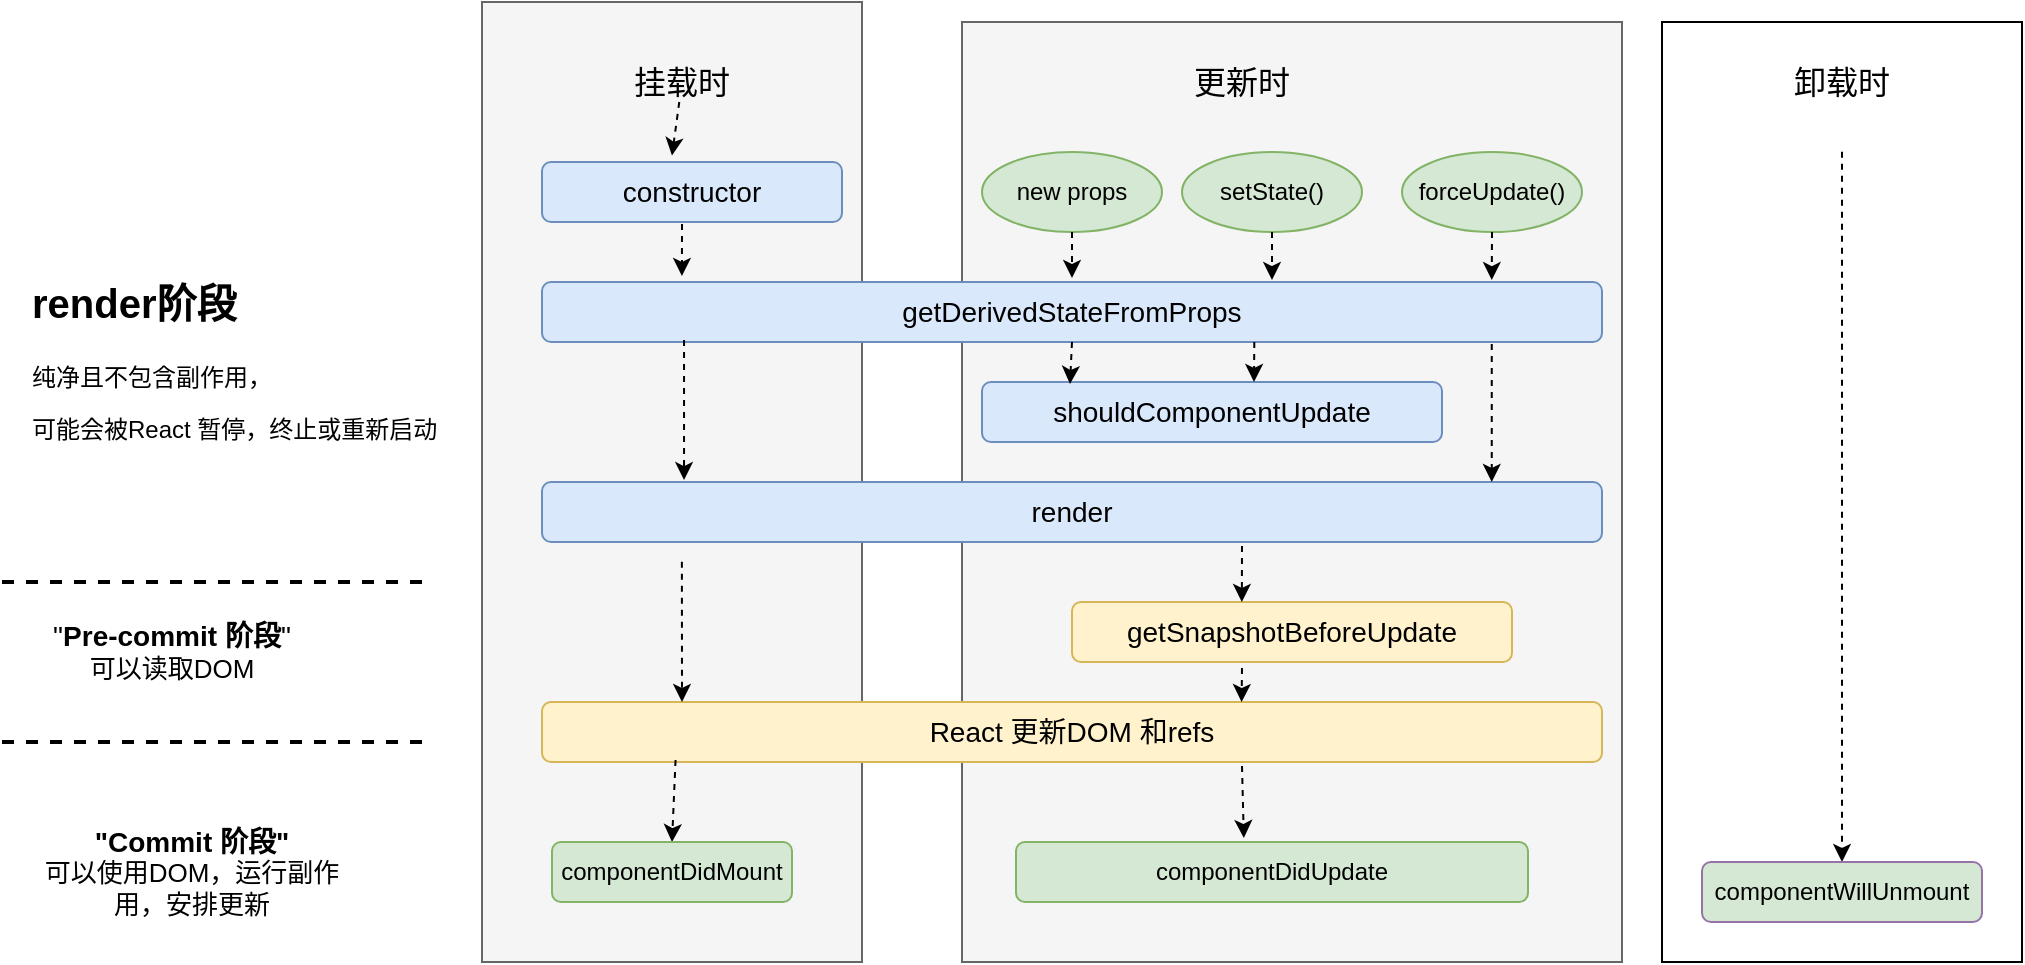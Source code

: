 <mxfile version="13.10.9" type="device"><diagram id="4ehPyMZQq44ooc4btYJ0" name="Page-1"><mxGraphModel dx="1533" dy="571" grid="1" gridSize="10" guides="1" tooltips="1" connect="1" arrows="1" fold="1" page="1" pageScale="1" pageWidth="827" pageHeight="1169" math="0" shadow="0"><root><mxCell id="0"/><mxCell id="1" parent="0"/><mxCell id="yCZVVjAX5-MDmzEpM9Pp-1" value="" style="rounded=0;whiteSpace=wrap;html=1;fillColor=#f5f5f5;strokeColor=#666666;fontColor=#333333;" vertex="1" parent="1"><mxGeometry x="90" y="70" width="190" height="480" as="geometry"/></mxCell><mxCell id="yCZVVjAX5-MDmzEpM9Pp-2" value="" style="rounded=0;whiteSpace=wrap;html=1;fillColor=#f5f5f5;strokeColor=#666666;fontColor=#333333;" vertex="1" parent="1"><mxGeometry x="330" y="80" width="330" height="470" as="geometry"/></mxCell><mxCell id="yCZVVjAX5-MDmzEpM9Pp-3" value="" style="rounded=0;whiteSpace=wrap;html=1;fillColor=none;" vertex="1" parent="1"><mxGeometry x="680" y="80" width="180" height="470" as="geometry"/></mxCell><mxCell id="yCZVVjAX5-MDmzEpM9Pp-4" value="&lt;font style=&quot;font-size: 16px&quot;&gt;挂载时&lt;/font&gt;" style="text;html=1;strokeColor=none;fillColor=none;align=center;verticalAlign=middle;whiteSpace=wrap;rounded=0;" vertex="1" parent="1"><mxGeometry x="140" y="100" width="100" height="20" as="geometry"/></mxCell><mxCell id="yCZVVjAX5-MDmzEpM9Pp-5" value="&lt;font style=&quot;font-size: 16px&quot;&gt;更新时&lt;/font&gt;" style="text;html=1;strokeColor=none;fillColor=none;align=center;verticalAlign=middle;whiteSpace=wrap;rounded=0;" vertex="1" parent="1"><mxGeometry x="420" y="100" width="100" height="20" as="geometry"/></mxCell><mxCell id="yCZVVjAX5-MDmzEpM9Pp-6" value="&lt;font style=&quot;font-size: 16px&quot;&gt;卸载时&lt;/font&gt;" style="text;html=1;strokeColor=none;fillColor=none;align=center;verticalAlign=middle;whiteSpace=wrap;rounded=0;" vertex="1" parent="1"><mxGeometry x="720" y="100" width="100" height="20" as="geometry"/></mxCell><mxCell id="yCZVVjAX5-MDmzEpM9Pp-7" value="&lt;font style=&quot;font-size: 14px&quot;&gt;constructor&lt;/font&gt;" style="rounded=1;whiteSpace=wrap;html=1;fillColor=#dae8fc;strokeColor=#6c8ebf;" vertex="1" parent="1"><mxGeometry x="120" y="150" width="150" height="30" as="geometry"/></mxCell><mxCell id="yCZVVjAX5-MDmzEpM9Pp-8" value="&lt;font style=&quot;font-size: 14px&quot;&gt;getDerivedStateFromProps&lt;/font&gt;" style="rounded=1;whiteSpace=wrap;html=1;fillColor=#dae8fc;strokeColor=#6c8ebf;" vertex="1" parent="1"><mxGeometry x="120" y="210" width="530" height="30" as="geometry"/></mxCell><mxCell id="yCZVVjAX5-MDmzEpM9Pp-11" value="new props" style="ellipse;whiteSpace=wrap;html=1;fillColor=#d5e8d4;strokeColor=#82b366;" vertex="1" parent="1"><mxGeometry x="340" y="145" width="90" height="40" as="geometry"/></mxCell><mxCell id="yCZVVjAX5-MDmzEpM9Pp-12" value="setState()" style="ellipse;whiteSpace=wrap;html=1;fillColor=#d5e8d4;strokeColor=#82b366;" vertex="1" parent="1"><mxGeometry x="440" y="145" width="90" height="40" as="geometry"/></mxCell><mxCell id="yCZVVjAX5-MDmzEpM9Pp-13" value="forceUpdate()" style="ellipse;whiteSpace=wrap;html=1;fillColor=#d5e8d4;strokeColor=#82b366;" vertex="1" parent="1"><mxGeometry x="550" y="145" width="90" height="40" as="geometry"/></mxCell><mxCell id="yCZVVjAX5-MDmzEpM9Pp-14" value="" style="endArrow=classic;html=1;exitX=0.5;exitY=1;exitDx=0;exitDy=0;entryX=0.896;entryY=-0.033;entryDx=0;entryDy=0;entryPerimeter=0;dashed=1;" edge="1" parent="1" source="yCZVVjAX5-MDmzEpM9Pp-13" target="yCZVVjAX5-MDmzEpM9Pp-8"><mxGeometry width="50" height="50" relative="1" as="geometry"><mxPoint x="460" y="330" as="sourcePoint"/><mxPoint x="510" y="280" as="targetPoint"/></mxGeometry></mxCell><mxCell id="yCZVVjAX5-MDmzEpM9Pp-16" value="" style="endArrow=classic;html=1;exitX=0.5;exitY=1;exitDx=0;exitDy=0;dashed=1;" edge="1" parent="1" source="yCZVVjAX5-MDmzEpM9Pp-12"><mxGeometry width="50" height="50" relative="1" as="geometry"><mxPoint x="605" y="195" as="sourcePoint"/><mxPoint x="485" y="209" as="targetPoint"/></mxGeometry></mxCell><mxCell id="yCZVVjAX5-MDmzEpM9Pp-17" value="" style="endArrow=classic;html=1;exitX=0.5;exitY=1;exitDx=0;exitDy=0;dashed=1;" edge="1" parent="1" source="yCZVVjAX5-MDmzEpM9Pp-11"><mxGeometry width="50" height="50" relative="1" as="geometry"><mxPoint x="495" y="195" as="sourcePoint"/><mxPoint x="385" y="208" as="targetPoint"/></mxGeometry></mxCell><mxCell id="yCZVVjAX5-MDmzEpM9Pp-18" value="&lt;font style=&quot;font-size: 14px&quot;&gt;render&lt;/font&gt;" style="rounded=1;whiteSpace=wrap;html=1;fillColor=#dae8fc;strokeColor=#6c8ebf;" vertex="1" parent="1"><mxGeometry x="120" y="310" width="530" height="30" as="geometry"/></mxCell><mxCell id="yCZVVjAX5-MDmzEpM9Pp-19" value="&lt;font style=&quot;font-size: 14px&quot;&gt;React 更新DOM 和refs&lt;/font&gt;" style="rounded=1;whiteSpace=wrap;html=1;fillColor=#fff2cc;strokeColor=#d6b656;" vertex="1" parent="1"><mxGeometry x="120" y="420" width="530" height="30" as="geometry"/></mxCell><mxCell id="yCZVVjAX5-MDmzEpM9Pp-20" value="" style="endArrow=classic;html=1;dashed=1;entryX=0.5;entryY=0.16;entryDx=0;entryDy=0;entryPerimeter=0;" edge="1" parent="1" source="yCZVVjAX5-MDmzEpM9Pp-4" target="yCZVVjAX5-MDmzEpM9Pp-1"><mxGeometry width="50" height="50" relative="1" as="geometry"><mxPoint x="350" y="300" as="sourcePoint"/><mxPoint x="400" y="250" as="targetPoint"/></mxGeometry></mxCell><mxCell id="yCZVVjAX5-MDmzEpM9Pp-22" value="" style="endArrow=classic;html=1;dashed=1;entryX=0.132;entryY=-0.1;entryDx=0;entryDy=0;entryPerimeter=0;" edge="1" parent="1" target="yCZVVjAX5-MDmzEpM9Pp-8"><mxGeometry width="50" height="50" relative="1" as="geometry"><mxPoint x="190" y="181" as="sourcePoint"/><mxPoint x="180" y="211" as="targetPoint"/></mxGeometry></mxCell><mxCell id="yCZVVjAX5-MDmzEpM9Pp-23" value="" style="endArrow=classic;html=1;dashed=1;exitX=0.134;exitY=0.967;exitDx=0;exitDy=0;exitPerimeter=0;entryX=0.134;entryY=-0.033;entryDx=0;entryDy=0;entryPerimeter=0;" edge="1" parent="1" source="yCZVVjAX5-MDmzEpM9Pp-8" target="yCZVVjAX5-MDmzEpM9Pp-18"><mxGeometry width="50" height="50" relative="1" as="geometry"><mxPoint x="205" y="190" as="sourcePoint"/><mxPoint x="206" y="221" as="targetPoint"/></mxGeometry></mxCell><mxCell id="yCZVVjAX5-MDmzEpM9Pp-24" value="" style="endArrow=classic;html=1;dashed=1;exitX=0.526;exitY=0.583;exitDx=0;exitDy=0;exitPerimeter=0;" edge="1" parent="1" source="yCZVVjAX5-MDmzEpM9Pp-1"><mxGeometry width="50" height="50" relative="1" as="geometry"><mxPoint x="189.5" y="370" as="sourcePoint"/><mxPoint x="190" y="420" as="targetPoint"/></mxGeometry></mxCell><mxCell id="yCZVVjAX5-MDmzEpM9Pp-25" value="" style="endArrow=classic;html=1;dashed=1;exitX=0.126;exitY=0.967;exitDx=0;exitDy=0;exitPerimeter=0;entryX=0.5;entryY=0;entryDx=0;entryDy=0;" edge="1" parent="1" source="yCZVVjAX5-MDmzEpM9Pp-19" target="yCZVVjAX5-MDmzEpM9Pp-26"><mxGeometry width="50" height="50" relative="1" as="geometry"><mxPoint x="189" y="430" as="sourcePoint"/><mxPoint x="189" y="460" as="targetPoint"/><Array as="points"/></mxGeometry></mxCell><mxCell id="yCZVVjAX5-MDmzEpM9Pp-26" value="componentDidMount" style="rounded=1;whiteSpace=wrap;html=1;strokeColor=#82b366;fillColor=#d5e8d4;" vertex="1" parent="1"><mxGeometry x="125" y="490" width="120" height="30" as="geometry"/></mxCell><mxCell id="yCZVVjAX5-MDmzEpM9Pp-27" value="&lt;h1&gt;&lt;font style=&quot;font-size: 20px&quot;&gt;render阶段&lt;/font&gt;&lt;/h1&gt;&lt;p&gt;纯净且不包含副作用，&lt;/p&gt;&lt;p&gt;&lt;span&gt;可能会被React 暂停，终止或重新启动&lt;/span&gt;&lt;/p&gt;" style="text;html=1;strokeColor=none;fillColor=none;spacing=5;spacingTop=-20;whiteSpace=wrap;overflow=hidden;rounded=0;" vertex="1" parent="1"><mxGeometry x="-140" y="200" width="230" height="120" as="geometry"/></mxCell><mxCell id="yCZVVjAX5-MDmzEpM9Pp-28" value="" style="endArrow=none;dashed=1;html=1;strokeWidth=2;" edge="1" parent="1"><mxGeometry width="50" height="50" relative="1" as="geometry"><mxPoint x="-150" y="360" as="sourcePoint"/><mxPoint x="60" y="360" as="targetPoint"/></mxGeometry></mxCell><mxCell id="yCZVVjAX5-MDmzEpM9Pp-29" value="" style="endArrow=none;dashed=1;html=1;strokeWidth=2;" edge="1" parent="1"><mxGeometry width="50" height="50" relative="1" as="geometry"><mxPoint x="-150" y="440" as="sourcePoint"/><mxPoint x="60" y="440" as="targetPoint"/></mxGeometry></mxCell><mxCell id="yCZVVjAX5-MDmzEpM9Pp-30" value="&lt;font&gt;&lt;span style=&quot;font-size: 14px&quot;&gt;&quot;&lt;/span&gt;&lt;b style=&quot;font-size: 14px&quot;&gt;Pre-commit 阶段&lt;/b&gt;&lt;span style=&quot;font-size: 14px&quot;&gt;&quot;&lt;/span&gt;&lt;br&gt;&lt;font style=&quot;font-size: 13px&quot;&gt;可以读取DOM&lt;/font&gt;&lt;/font&gt;" style="text;html=1;strokeColor=none;fillColor=none;align=center;verticalAlign=middle;whiteSpace=wrap;rounded=0;" vertex="1" parent="1"><mxGeometry x="-150" y="370" width="170" height="50" as="geometry"/></mxCell><mxCell id="yCZVVjAX5-MDmzEpM9Pp-31" value="&lt;font&gt;&lt;span style=&quot;font-size: 14px&quot;&gt;&lt;b&gt;&quot;Commit 阶段&quot;&lt;/b&gt;&lt;/span&gt;&lt;br&gt;&lt;font style=&quot;font-size: 13px&quot;&gt;可以使用DOM，运行副作用，安排更新&lt;/font&gt;&lt;/font&gt;" style="text;html=1;strokeColor=none;fillColor=none;align=center;verticalAlign=middle;whiteSpace=wrap;rounded=0;" vertex="1" parent="1"><mxGeometry x="-140" y="480" width="170" height="50" as="geometry"/></mxCell><mxCell id="yCZVVjAX5-MDmzEpM9Pp-32" value="&lt;font style=&quot;font-size: 14px&quot;&gt;shouldComponentUpdate&lt;/font&gt;" style="rounded=1;whiteSpace=wrap;html=1;fillColor=#dae8fc;strokeColor=#6c8ebf;" vertex="1" parent="1"><mxGeometry x="340" y="260" width="230" height="30" as="geometry"/></mxCell><mxCell id="yCZVVjAX5-MDmzEpM9Pp-33" value="" style="endArrow=classic;html=1;dashed=1;exitX=0.5;exitY=1;exitDx=0;exitDy=0;" edge="1" parent="1" source="yCZVVjAX5-MDmzEpM9Pp-8"><mxGeometry width="50" height="50" relative="1" as="geometry"><mxPoint x="420" y="330" as="sourcePoint"/><mxPoint x="384" y="261" as="targetPoint"/></mxGeometry></mxCell><mxCell id="yCZVVjAX5-MDmzEpM9Pp-34" value="" style="endArrow=classic;html=1;dashed=1;exitX=0.672;exitY=1;exitDx=0;exitDy=0;exitPerimeter=0;" edge="1" parent="1" source="yCZVVjAX5-MDmzEpM9Pp-8"><mxGeometry width="50" height="50" relative="1" as="geometry"><mxPoint x="420" y="330" as="sourcePoint"/><mxPoint x="476" y="260" as="targetPoint"/></mxGeometry></mxCell><mxCell id="yCZVVjAX5-MDmzEpM9Pp-35" value="" style="endArrow=classic;html=1;dashed=1;exitX=0.896;exitY=1.033;exitDx=0;exitDy=0;exitPerimeter=0;entryX=0.896;entryY=0;entryDx=0;entryDy=0;entryPerimeter=0;" edge="1" parent="1" source="yCZVVjAX5-MDmzEpM9Pp-8" target="yCZVVjAX5-MDmzEpM9Pp-18"><mxGeometry width="50" height="50" relative="1" as="geometry"><mxPoint x="420" y="330" as="sourcePoint"/><mxPoint x="470" y="280" as="targetPoint"/></mxGeometry></mxCell><mxCell id="yCZVVjAX5-MDmzEpM9Pp-36" value="&lt;span style=&quot;font-size: 14px&quot;&gt;getSnapshotBeforeUpdate&lt;/span&gt;" style="rounded=1;whiteSpace=wrap;html=1;fillColor=#fff2cc;strokeColor=#d6b656;" vertex="1" parent="1"><mxGeometry x="385" y="370" width="220" height="30" as="geometry"/></mxCell><mxCell id="yCZVVjAX5-MDmzEpM9Pp-38" value="" style="endArrow=classic;html=1;dashed=1;entryX=0.386;entryY=0;entryDx=0;entryDy=0;entryPerimeter=0;" edge="1" parent="1" target="yCZVVjAX5-MDmzEpM9Pp-36"><mxGeometry width="50" height="50" relative="1" as="geometry"><mxPoint x="470" y="342" as="sourcePoint"/><mxPoint x="470" y="280" as="targetPoint"/></mxGeometry></mxCell><mxCell id="yCZVVjAX5-MDmzEpM9Pp-39" value="" style="endArrow=classic;html=1;dashed=1;entryX=0.66;entryY=0;entryDx=0;entryDy=0;entryPerimeter=0;" edge="1" parent="1" target="yCZVVjAX5-MDmzEpM9Pp-19"><mxGeometry width="50" height="50" relative="1" as="geometry"><mxPoint x="470" y="403" as="sourcePoint"/><mxPoint x="479.92" y="380" as="targetPoint"/></mxGeometry></mxCell><mxCell id="yCZVVjAX5-MDmzEpM9Pp-40" value="componentDidUpdate" style="rounded=1;whiteSpace=wrap;html=1;strokeColor=#82b366;fillColor=#d5e8d4;" vertex="1" parent="1"><mxGeometry x="357" y="490" width="256" height="30" as="geometry"/></mxCell><mxCell id="yCZVVjAX5-MDmzEpM9Pp-41" value="" style="endArrow=classic;html=1;dashed=1;entryX=0.5;entryY=0;entryDx=0;entryDy=0;exitX=0.5;exitY=0.138;exitDx=0;exitDy=0;exitPerimeter=0;" edge="1" parent="1" source="yCZVVjAX5-MDmzEpM9Pp-3" target="yCZVVjAX5-MDmzEpM9Pp-42"><mxGeometry width="50" height="50" relative="1" as="geometry"><mxPoint x="755" y="145" as="sourcePoint"/><mxPoint x="805" y="95" as="targetPoint"/></mxGeometry></mxCell><mxCell id="yCZVVjAX5-MDmzEpM9Pp-42" value="componentWillUnmount" style="rounded=1;whiteSpace=wrap;html=1;strokeColor=#9673a6;fillColor=#D5E8D4;" vertex="1" parent="1"><mxGeometry x="700" y="500" width="140" height="30" as="geometry"/></mxCell><mxCell id="yCZVVjAX5-MDmzEpM9Pp-43" value="" style="endArrow=classic;html=1;dashed=1;entryX=0.445;entryY=-0.067;entryDx=0;entryDy=0;entryPerimeter=0;" edge="1" parent="1" target="yCZVVjAX5-MDmzEpM9Pp-40"><mxGeometry width="50" height="50" relative="1" as="geometry"><mxPoint x="470" y="452" as="sourcePoint"/><mxPoint x="470" y="480" as="targetPoint"/></mxGeometry></mxCell></root></mxGraphModel></diagram></mxfile>
